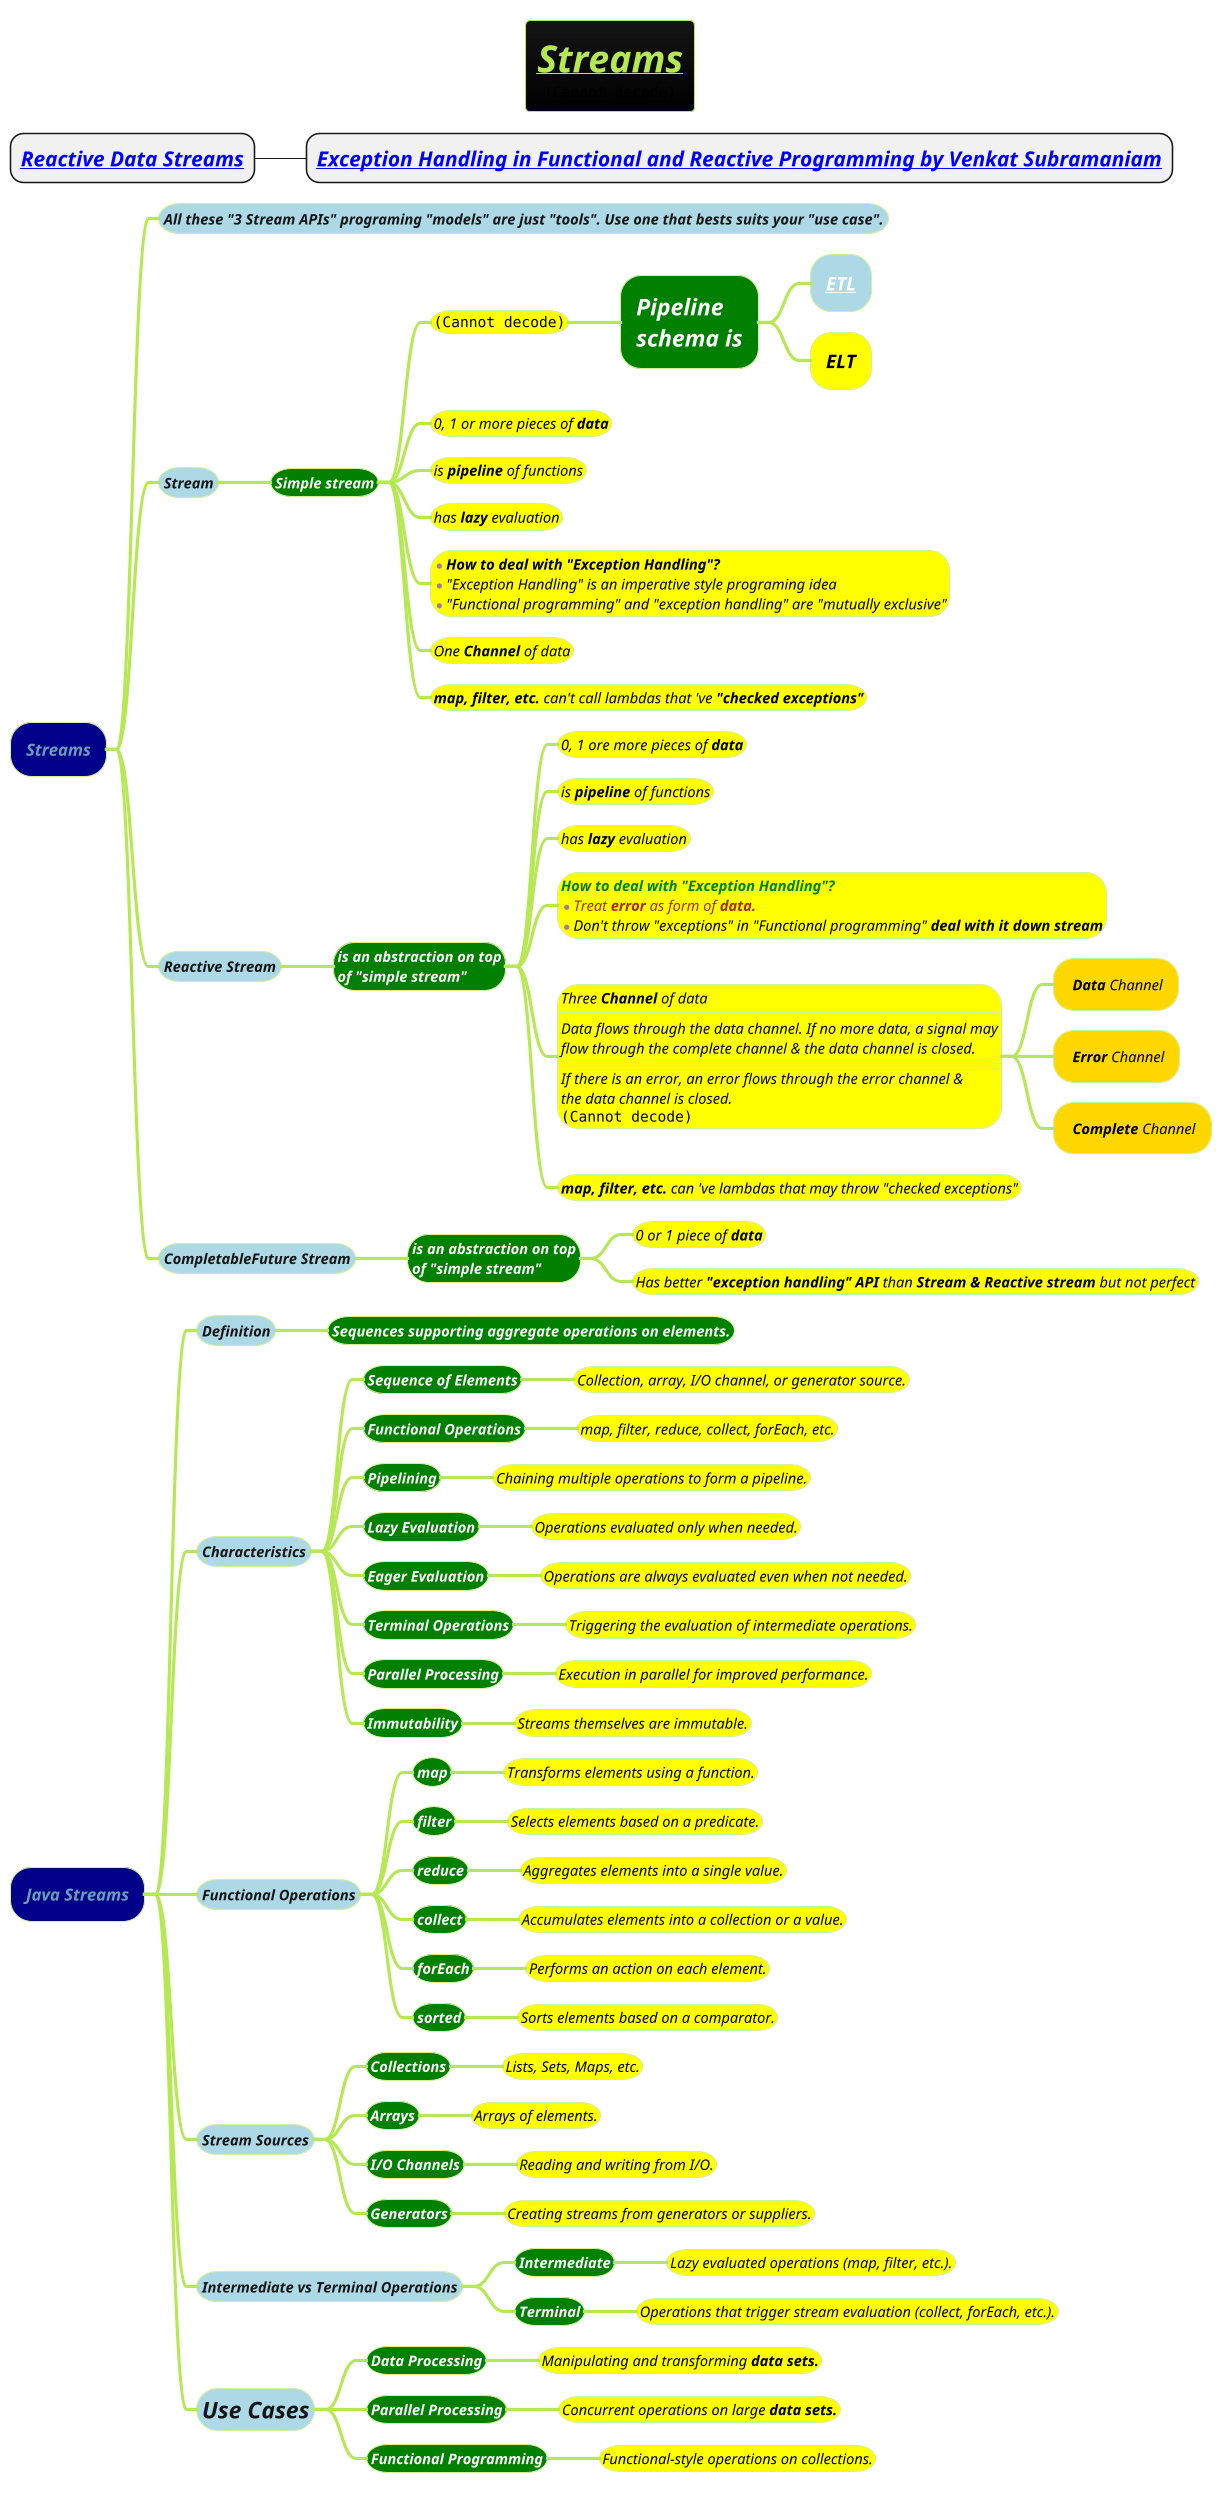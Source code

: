 @startmindmap
title =<i><b><u>Streams\n<img:images/img_30.png{scale=0.7}>

* ==<i><b>[[docs/3-programming-languages/Venkat-Subramaniam/Reactive-Data-Stream.puml Reactive Data Streams]]
** ==<i><b>[[https://www.youtube.com/watch?v=S5tLVsvbHBg&t=5622s&ab_channel=Devoxx Exception Handling in Functional and Reactive Programming by Venkat Subramaniam]]
!theme hacker
*[#darkblue] <i>Streams
**[#lightblue] <i><color #blac><size:14>All these "3 Stream APIs" programing "models" are just "tools". Use one that bests suits your "use case".
**[#lightblue] <i><color #blac><size:14>Stream
***[#green] <b><i><color #white><size:14>Simple stream
****[#yellow] <i><color #black><size:14><img:images/img_29.png{scale=0.7}>
*****[#green] <b><i><color #white><size:22>Pipeline \n<b><i><color #white><size:22>schema is
******[#lightblue] <b><i><color #black><size:18>[[docs/AI-ML-DL-Data-Science-and-BigData/data-science/data-or-database-migration/Data-Migration-Strategies/ETL-(Extract-Transform-Load)-Strategy.puml ETL]]
******[#yellow] <b><i><color #black><size:18>ELT
****[#yellow] <i><color #black><size:14>0, 1 or more pieces of <b>data
****[#yellow] <i><color #black><size:14>is <b>pipeline</b> of functions
****[#yellow] <i><color #black><size:14>has <b>lazy</b> evaluation
****[#yellow] *<i><color #black><size:14><b>How to deal with "Exception Handling"?\n*<i><color #black><size:14>"Exception Handling" is an imperative style programing idea \n*<i><color #black><size:14>"Functional programming" and "exception handling" are "mutually exclusive"
****[#yellow] <i><color #black><size:14>One <b>Channel</b> of data
****[#yellow] <i><color #black><size:14><b>map, filter, etc.</b> can't call lambdas that 've <b>"checked exceptions"
**[#lightblue] <i><color #blac><size:14>Reactive Stream
***[#green] <b><i><color #white><size:14>is an abstraction on top\n<b><i><color #white><size:14>of "simple stream"
****[#yellow] <i><color #black><size:14>0, 1 ore more pieces of <b>data
****[#yellow] <i><color #black><size:14>is <b>pipeline</b> of functions
****[#yellow] <i><color #black><size:14>has <b>lazy</b> evaluation
****[#yellow] <i><color #green><size:14><b>How to deal with "Exception Handling"?\n*<i><color #brown><size:14>Treat <b>error</b> as form of <b>data.\n*<i><color #black><size:14>Don't throw "exceptions" in "Functional programming" <b>deal with it down stream
****[#yellow]:<i><color #black><size:14>Three <b>Channel</b> of data
====
<i><color #black><size:14>Data flows through the data channel. If no more data, a signal may
<i><color #black><size:14>flow through the complete channel & the data channel is closed.
====
<i><color #black><size:14>If there is an error, an error flows through the error channel &
<i><color #black><size:14>the data channel is closed.
<img:images/img_24.png{scale=0.7}>;

*****[#gold] <i><color #black><size:14> <b>Data</b> Channel
*****[#gold] <i><color #black><size:14> <b>Error</b> Channel
*****[#gold] <i><color #black><size:14> <b>Complete</b> Channel
****[#yellow] <i><color #black><size:14><b>map, filter, etc.</b> can 've lambdas that may throw "checked exceptions"
**[#lightblue] <i><color #blac><size:14>CompletableFuture Stream
***[#green] <b><i><color #white><size:14>is an abstraction on top\n<b><i><color #white><size:14>of "simple stream"
****[#yellow] <i><color #black><size:14>0 or 1 piece of <b>data
****[#yellow] <i><color #black><size:14>Has better **"exception handling" API** than **Stream & Reactive stream** but not perfect

*[#darkblue] <i>Java Streams
**[#lightblue] <i><color #blac><size:14>Definition
***[#green] <b><i><color #white><size:14>Sequences supporting aggregate operations on elements.
**[#lightblue] <i><color #blac><size:14>Characteristics
***[#green] <b><i><color #white><size:14>Sequence of Elements
****[#yellow] <i><color #black><size:14>Collection, array, I/O channel, or generator source.
***[#green] <b><i><color #white><size:14>Functional Operations
****[#yellow] <i><color #black><size:14>map, filter, reduce, collect, forEach, etc.
***[#green] <b><i><color #white><size:14>Pipelining
****[#yellow] <i><color #black><size:14>Chaining multiple operations to form a pipeline.
***[#green] <b><i><color #white><size:14>Lazy Evaluation
****[#yellow] <i><color #black><size:14>Operations evaluated only when needed.
***[#green] <b><i><color #white><size:14>Eager Evaluation
****[#yellow] <i><color #black><size:14>Operations are always evaluated even when not needed.
***[#green] <b><i><color #white><size:14>Terminal Operations
****[#yellow] <i><color #black><size:14>Triggering the evaluation of intermediate operations.
***[#green] <b><i><color #white><size:14>Parallel Processing
****[#yellow] <i><color #black><size:14>Execution in parallel for improved performance.
***[#green] <b><i><color #white><size:14>Immutability
****[#yellow] <i><color #black><size:14>Streams themselves are immutable.
**[#lightblue] <i><color #blac><size:14>Functional Operations
***[#green] <b><i><color #white><size:14>map
****[#yellow] <i><color #black><size:14>Transforms elements using a function.
***[#green] <b><i><color #white><size:14>filter
****[#yellow] <i><color #black><size:14>Selects elements based on a predicate.
***[#green] <b><i><color #white><size:14>reduce
****[#yellow] <i><color #black><size:14>Aggregates elements into a single value.
***[#green] <b><i><color #white><size:14>collect
****[#yellow] <i><color #black><size:14>Accumulates elements into a collection or a value.
***[#green] <b><i><color #white><size:14>forEach
****[#yellow] <i><color #black><size:14>Performs an action on each element.
***[#green] <b><i><color #white><size:14>sorted
****[#yellow] <i><color #black><size:14>Sorts elements based on a comparator.
**[#lightblue] <i><color #blac><size:14>Stream Sources
***[#green] <b><i><color #white><size:14>Collections
****[#yellow] <i><color #black><size:14>Lists, Sets, Maps, etc.
***[#green] <b><i><color #white><size:14>Arrays
****[#yellow] <i><color #black><size:14>Arrays of elements.
***[#green] <b><i><color #white><size:14>I/O Channels
****[#yellow] <i><color #black><size:14>Reading and writing from I/O.
***[#green] <b><i><color #white><size:14>Generators
****[#yellow] <i><color #black><size:14>Creating streams from generators or suppliers.
**[#lightblue] <i><color #blac><size:14>Intermediate vs Terminal Operations
***[#green] <b><i><color #white><size:14>Intermediate
****[#yellow] <i><color #black><size:14>Lazy evaluated operations (map, filter, etc.).
***[#green] <b><i><color #white><size:14>Terminal
****[#yellow] <i><color #black><size:14>Operations that trigger stream evaluation (collect, forEach, etc.).
**[#lightblue] <i><color #blac><size:22>Use Cases
***[#green] <b><i><color #white><size:14>Data Processing
****[#yellow] <i><color #black><size:14>Manipulating and transforming <b>data sets.
***[#green] <b><i><color #white><size:14>Parallel Processing
****[#yellow] <i><color #black><size:14>Concurrent operations on large <b>data sets.
***[#green] <b><i><color #white><size:14>Functional Programming
****[#yellow] <i><color #black><size:14>Functional-style operations on collections.
@endmindmap
